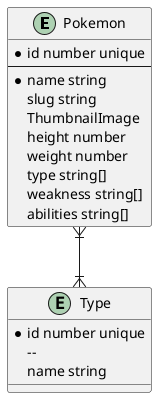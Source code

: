@startuml Pokemon entities
entity Pokemon {
    * id number unique
    --
    * name string
    slug string
    ThumbnailImage
    height number
    weight number
    type string[]
    weakness string[]
    abilities string[]
}
entity Type {
    * id number unique
    -- 
    name string
}

Pokemon }|--|{ Type
@enduml